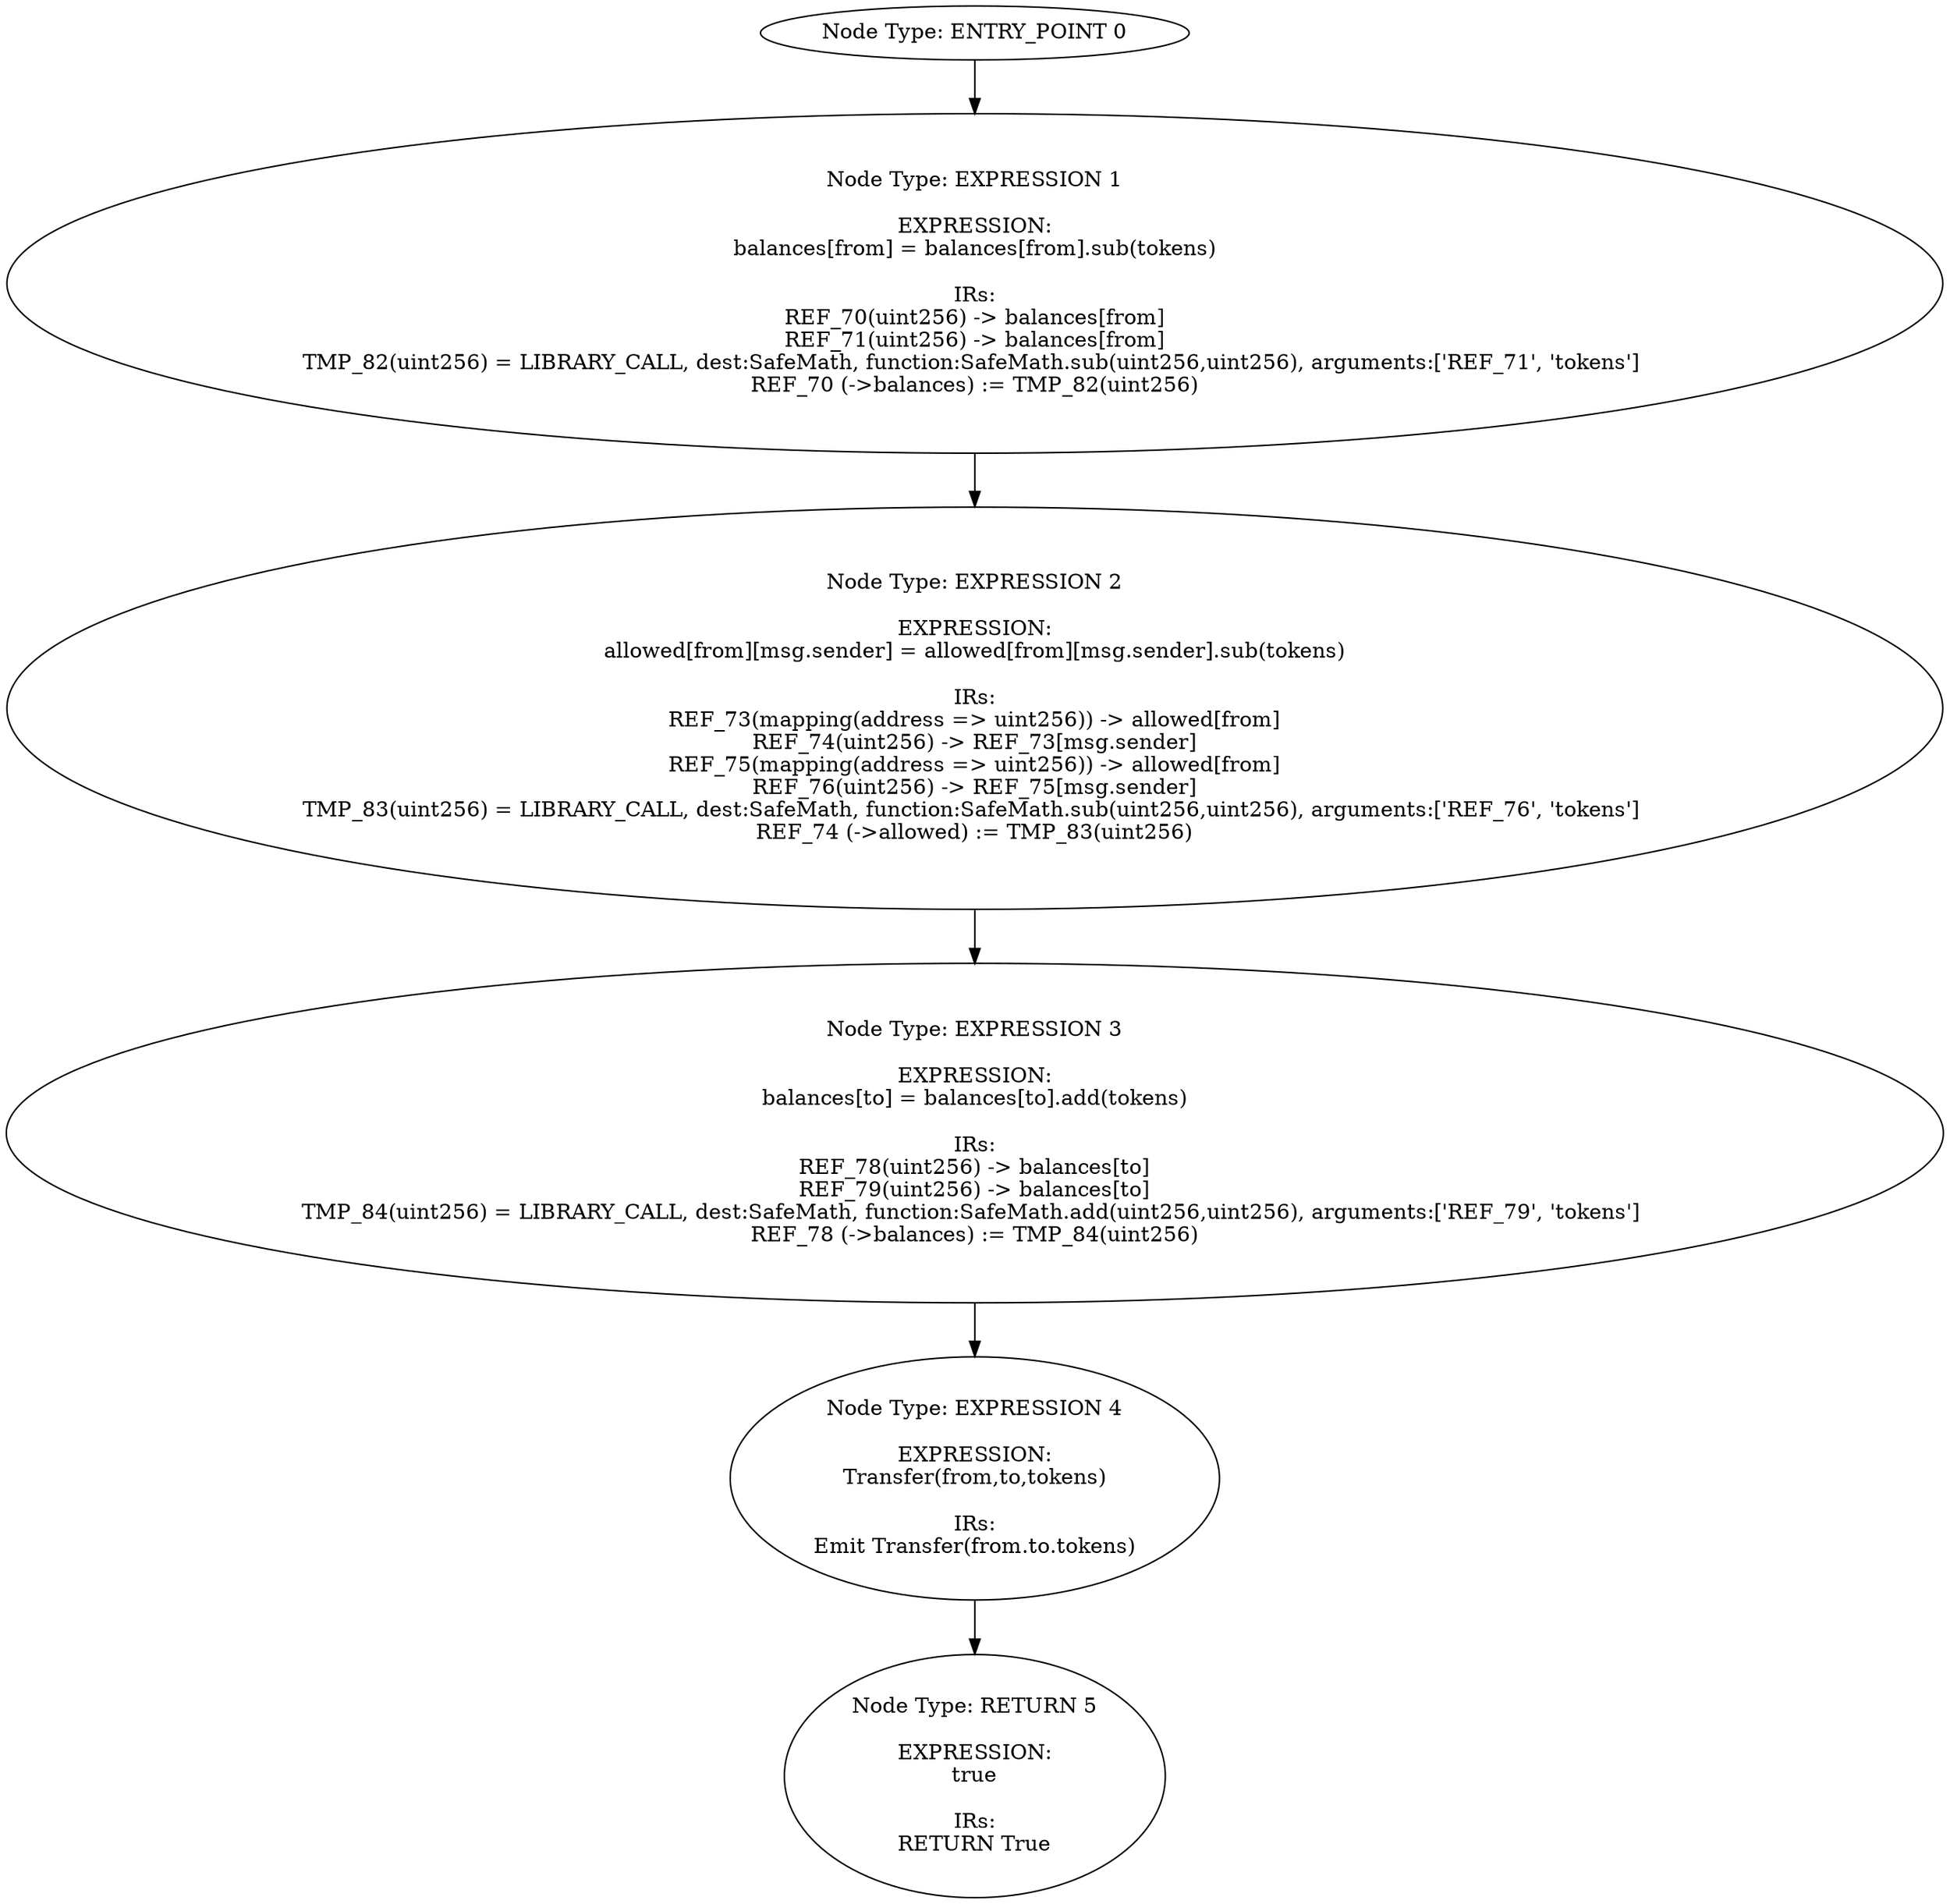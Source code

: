 digraph{
0[label="Node Type: ENTRY_POINT 0
"];
0->1;
1[label="Node Type: EXPRESSION 1

EXPRESSION:
balances[from] = balances[from].sub(tokens)

IRs:
REF_70(uint256) -> balances[from]
REF_71(uint256) -> balances[from]
TMP_82(uint256) = LIBRARY_CALL, dest:SafeMath, function:SafeMath.sub(uint256,uint256), arguments:['REF_71', 'tokens'] 
REF_70 (->balances) := TMP_82(uint256)"];
1->2;
2[label="Node Type: EXPRESSION 2

EXPRESSION:
allowed[from][msg.sender] = allowed[from][msg.sender].sub(tokens)

IRs:
REF_73(mapping(address => uint256)) -> allowed[from]
REF_74(uint256) -> REF_73[msg.sender]
REF_75(mapping(address => uint256)) -> allowed[from]
REF_76(uint256) -> REF_75[msg.sender]
TMP_83(uint256) = LIBRARY_CALL, dest:SafeMath, function:SafeMath.sub(uint256,uint256), arguments:['REF_76', 'tokens'] 
REF_74 (->allowed) := TMP_83(uint256)"];
2->3;
3[label="Node Type: EXPRESSION 3

EXPRESSION:
balances[to] = balances[to].add(tokens)

IRs:
REF_78(uint256) -> balances[to]
REF_79(uint256) -> balances[to]
TMP_84(uint256) = LIBRARY_CALL, dest:SafeMath, function:SafeMath.add(uint256,uint256), arguments:['REF_79', 'tokens'] 
REF_78 (->balances) := TMP_84(uint256)"];
3->4;
4[label="Node Type: EXPRESSION 4

EXPRESSION:
Transfer(from,to,tokens)

IRs:
Emit Transfer(from.to.tokens)"];
4->5;
5[label="Node Type: RETURN 5

EXPRESSION:
true

IRs:
RETURN True"];
}
